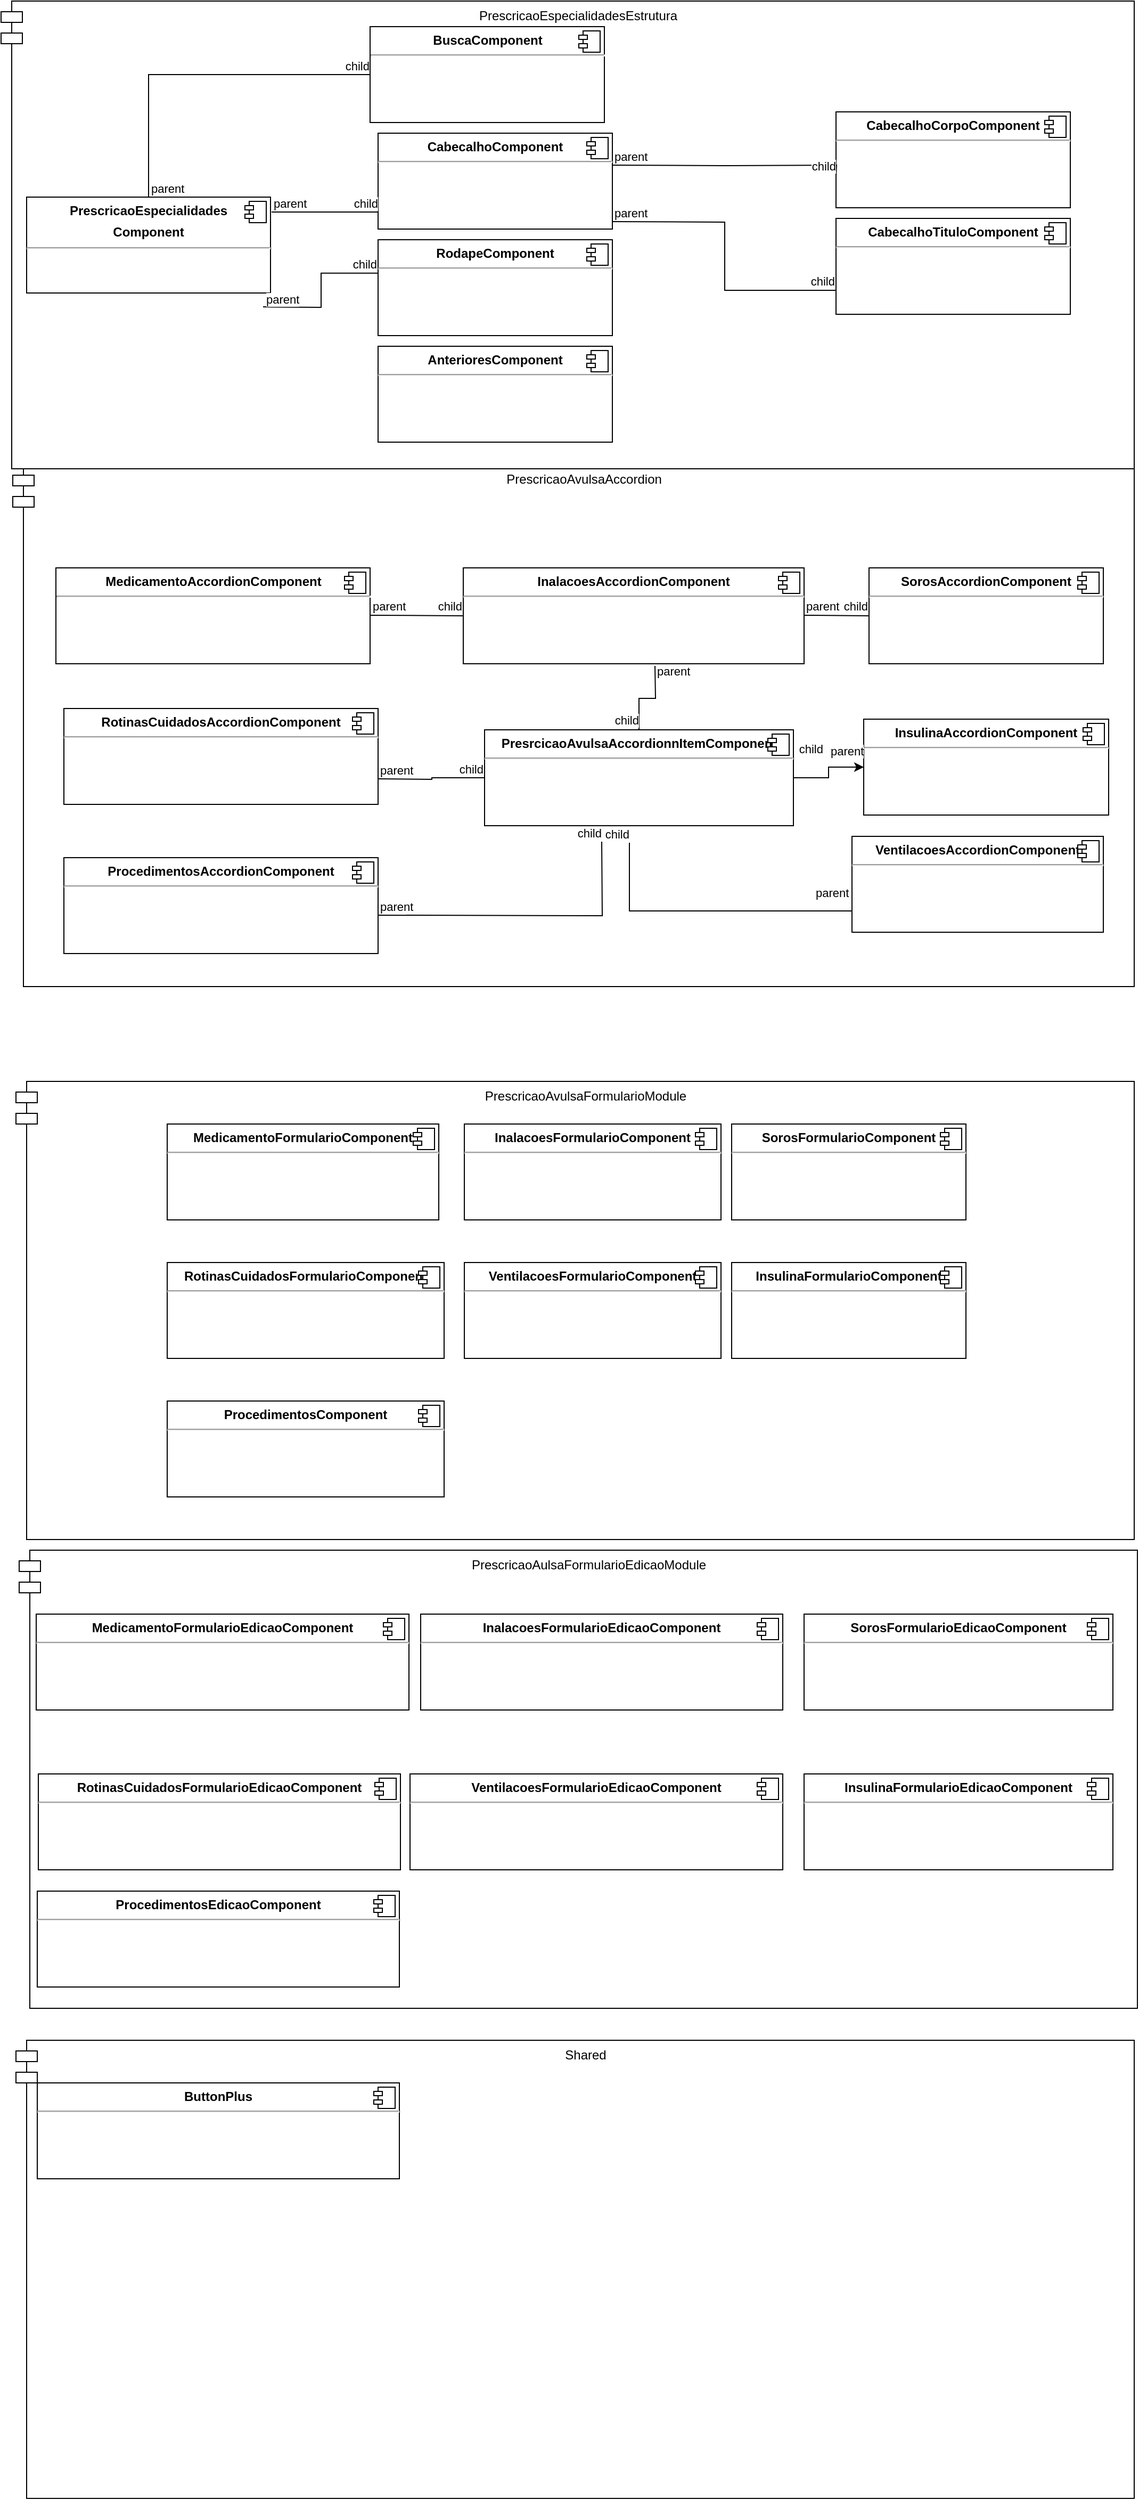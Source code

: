 <mxfile version="20.3.7" type="github">
  <diagram id="qlqrQ8tRjtu1ritACzjV" name="Página-1">
    <mxGraphModel dx="2605" dy="904" grid="1" gridSize="10" guides="1" tooltips="1" connect="1" arrows="1" fold="1" page="1" pageScale="1" pageWidth="827" pageHeight="1169" math="0" shadow="0">
      <root>
        <mxCell id="0" />
        <mxCell id="1" parent="0" />
        <mxCell id="EhoqWdMSPW2L86Gc-47y-85" value="PrescricaoAvulsaAccordion&#xa;" style="shape=module;align=left;spacingLeft=20;align=center;verticalAlign=top;" parent="1" vertex="1">
          <mxGeometry x="-233" y="561" width="1053" height="490" as="geometry" />
        </mxCell>
        <mxCell id="EhoqWdMSPW2L86Gc-47y-18" value="PrescricaoEspecialidadesEstrutura" style="shape=module;align=left;spacingLeft=20;align=center;verticalAlign=top;" parent="1" vertex="1">
          <mxGeometry x="-244" y="126" width="1064" height="439" as="geometry" />
        </mxCell>
        <mxCell id="EhoqWdMSPW2L86Gc-47y-19" value="&lt;p style=&quot;margin:0px;margin-top:6px;text-align:center;&quot;&gt;&lt;b&gt;BuscaComponent&lt;/b&gt;&lt;/p&gt;&lt;hr&gt;&lt;p style=&quot;margin:0px;margin-left:8px;&quot;&gt;&lt;br&gt;&lt;/p&gt;" style="align=left;overflow=fill;html=1;dropTarget=0;" parent="1" vertex="1">
          <mxGeometry x="102.5" y="150" width="220" height="90" as="geometry" />
        </mxCell>
        <mxCell id="EhoqWdMSPW2L86Gc-47y-20" value="" style="shape=component;jettyWidth=8;jettyHeight=4;" parent="EhoqWdMSPW2L86Gc-47y-19" vertex="1">
          <mxGeometry x="1" width="20" height="20" relative="1" as="geometry">
            <mxPoint x="-24" y="4" as="offset" />
          </mxGeometry>
        </mxCell>
        <mxCell id="EhoqWdMSPW2L86Gc-47y-21" value="&lt;p style=&quot;margin:0px;margin-top:6px;text-align:center;&quot;&gt;&lt;b&gt;RodapeComponent&lt;/b&gt;&lt;/p&gt;&lt;hr&gt;&lt;p style=&quot;margin:0px;margin-left:8px;&quot;&gt;&lt;br&gt;&lt;/p&gt;" style="align=left;overflow=fill;html=1;dropTarget=0;" parent="1" vertex="1">
          <mxGeometry x="110" y="350" width="220" height="90" as="geometry" />
        </mxCell>
        <mxCell id="EhoqWdMSPW2L86Gc-47y-22" value="" style="shape=component;jettyWidth=8;jettyHeight=4;" parent="EhoqWdMSPW2L86Gc-47y-21" vertex="1">
          <mxGeometry x="1" width="20" height="20" relative="1" as="geometry">
            <mxPoint x="-24" y="4" as="offset" />
          </mxGeometry>
        </mxCell>
        <mxCell id="EhoqWdMSPW2L86Gc-47y-23" value="&lt;p style=&quot;margin:0px;margin-top:6px;text-align:center;&quot;&gt;&lt;b&gt;CabecalhoComponent&lt;/b&gt;&lt;/p&gt;&lt;hr&gt;&lt;p style=&quot;margin:0px;margin-left:8px;&quot;&gt;&lt;br&gt;&lt;/p&gt;" style="align=left;overflow=fill;html=1;dropTarget=0;" parent="1" vertex="1">
          <mxGeometry x="110" y="250" width="220" height="90" as="geometry" />
        </mxCell>
        <mxCell id="EhoqWdMSPW2L86Gc-47y-24" value="" style="shape=component;jettyWidth=8;jettyHeight=4;" parent="EhoqWdMSPW2L86Gc-47y-23" vertex="1">
          <mxGeometry x="1" width="20" height="20" relative="1" as="geometry">
            <mxPoint x="-24" y="4" as="offset" />
          </mxGeometry>
        </mxCell>
        <mxCell id="EhoqWdMSPW2L86Gc-47y-25" value="&lt;p style=&quot;margin:0px;margin-top:6px;text-align:center;&quot;&gt;&lt;b&gt;CabecalhoTituloComponent&lt;/b&gt;&lt;/p&gt;&lt;hr&gt;&lt;p style=&quot;margin:0px;margin-left:8px;&quot;&gt;&lt;br&gt;&lt;/p&gt;" style="align=left;overflow=fill;html=1;dropTarget=0;" parent="1" vertex="1">
          <mxGeometry x="540" y="330" width="220" height="90" as="geometry" />
        </mxCell>
        <mxCell id="EhoqWdMSPW2L86Gc-47y-26" value="" style="shape=component;jettyWidth=8;jettyHeight=4;" parent="EhoqWdMSPW2L86Gc-47y-25" vertex="1">
          <mxGeometry x="1" width="20" height="20" relative="1" as="geometry">
            <mxPoint x="-24" y="4" as="offset" />
          </mxGeometry>
        </mxCell>
        <mxCell id="EhoqWdMSPW2L86Gc-47y-27" value="&lt;p style=&quot;margin:0px;margin-top:6px;text-align:center;&quot;&gt;&lt;b&gt;CabecalhoCorpoComponent&lt;/b&gt;&lt;/p&gt;&lt;hr&gt;&lt;p style=&quot;margin:0px;margin-left:8px;&quot;&gt;&lt;br&gt;&lt;/p&gt;" style="align=left;overflow=fill;html=1;dropTarget=0;" parent="1" vertex="1">
          <mxGeometry x="540" y="230" width="220" height="90" as="geometry" />
        </mxCell>
        <mxCell id="EhoqWdMSPW2L86Gc-47y-28" value="" style="shape=component;jettyWidth=8;jettyHeight=4;" parent="EhoqWdMSPW2L86Gc-47y-27" vertex="1">
          <mxGeometry x="1" width="20" height="20" relative="1" as="geometry">
            <mxPoint x="-24" y="4" as="offset" />
          </mxGeometry>
        </mxCell>
        <mxCell id="EhoqWdMSPW2L86Gc-47y-69" value="&lt;p style=&quot;margin:0px;margin-top:6px;text-align:center;&quot;&gt;&lt;b&gt;MedicamentoAccordionComponent&lt;/b&gt;&lt;/p&gt;&lt;hr&gt;&lt;p style=&quot;margin:0px;margin-left:8px;&quot;&gt;&lt;br&gt;&lt;/p&gt;" style="align=left;overflow=fill;html=1;dropTarget=0;" parent="1" vertex="1">
          <mxGeometry x="-192.5" y="658" width="295" height="90" as="geometry" />
        </mxCell>
        <mxCell id="EhoqWdMSPW2L86Gc-47y-70" value="" style="shape=component;jettyWidth=8;jettyHeight=4;" parent="EhoqWdMSPW2L86Gc-47y-69" vertex="1">
          <mxGeometry x="1" width="20" height="20" relative="1" as="geometry">
            <mxPoint x="-24" y="4" as="offset" />
          </mxGeometry>
        </mxCell>
        <mxCell id="EhoqWdMSPW2L86Gc-47y-71" value="&lt;p style=&quot;margin:0px;margin-top:6px;text-align:center;&quot;&gt;&lt;b&gt;InalacoesAccordionComponent&lt;/b&gt;&lt;/p&gt;&lt;hr&gt;&lt;p style=&quot;margin:0px;margin-left:8px;&quot;&gt;&lt;br&gt;&lt;/p&gt;" style="align=left;overflow=fill;html=1;dropTarget=0;" parent="1" vertex="1">
          <mxGeometry x="190" y="658" width="320" height="90" as="geometry" />
        </mxCell>
        <mxCell id="EhoqWdMSPW2L86Gc-47y-72" value="" style="shape=component;jettyWidth=8;jettyHeight=4;" parent="EhoqWdMSPW2L86Gc-47y-71" vertex="1">
          <mxGeometry x="1" width="20" height="20" relative="1" as="geometry">
            <mxPoint x="-24" y="4" as="offset" />
          </mxGeometry>
        </mxCell>
        <mxCell id="EhoqWdMSPW2L86Gc-47y-73" value="&lt;p style=&quot;margin:0px;margin-top:6px;text-align:center;&quot;&gt;&lt;b&gt;SorosAccordionComponent&lt;/b&gt;&lt;/p&gt;&lt;hr&gt;&lt;p style=&quot;margin:0px;margin-left:8px;&quot;&gt;&lt;br&gt;&lt;/p&gt;" style="align=left;overflow=fill;html=1;dropTarget=0;" parent="1" vertex="1">
          <mxGeometry x="571" y="658" width="220" height="90" as="geometry" />
        </mxCell>
        <mxCell id="EhoqWdMSPW2L86Gc-47y-74" value="" style="shape=component;jettyWidth=8;jettyHeight=4;" parent="EhoqWdMSPW2L86Gc-47y-73" vertex="1">
          <mxGeometry x="1" width="20" height="20" relative="1" as="geometry">
            <mxPoint x="-24" y="4" as="offset" />
          </mxGeometry>
        </mxCell>
        <mxCell id="EhoqWdMSPW2L86Gc-47y-75" value="&lt;p style=&quot;margin:0px;margin-top:6px;text-align:center;&quot;&gt;&lt;b&gt;RotinasCuidadosAccordionComponent&lt;/b&gt;&lt;/p&gt;&lt;hr&gt;&lt;p style=&quot;margin:0px;margin-left:8px;&quot;&gt;&lt;br&gt;&lt;/p&gt;" style="align=left;overflow=fill;html=1;dropTarget=0;" parent="1" vertex="1">
          <mxGeometry x="-185" y="790" width="295" height="90" as="geometry" />
        </mxCell>
        <mxCell id="EhoqWdMSPW2L86Gc-47y-76" value="" style="shape=component;jettyWidth=8;jettyHeight=4;" parent="EhoqWdMSPW2L86Gc-47y-75" vertex="1">
          <mxGeometry x="1" width="20" height="20" relative="1" as="geometry">
            <mxPoint x="-24" y="4" as="offset" />
          </mxGeometry>
        </mxCell>
        <mxCell id="EhoqWdMSPW2L86Gc-47y-77" value="&lt;p style=&quot;margin:0px;margin-top:6px;text-align:center;&quot;&gt;&lt;b&gt;VentilacoesAccordionComponent&lt;/b&gt;&lt;/p&gt;&lt;hr&gt;&lt;p style=&quot;margin:0px;margin-left:8px;&quot;&gt;&lt;br&gt;&lt;/p&gt;" style="align=left;overflow=fill;html=1;dropTarget=0;" parent="1" vertex="1">
          <mxGeometry x="555" y="910" width="236" height="90" as="geometry" />
        </mxCell>
        <mxCell id="EhoqWdMSPW2L86Gc-47y-78" value="" style="shape=component;jettyWidth=8;jettyHeight=4;" parent="EhoqWdMSPW2L86Gc-47y-77" vertex="1">
          <mxGeometry x="1" width="20" height="20" relative="1" as="geometry">
            <mxPoint x="-24" y="4" as="offset" />
          </mxGeometry>
        </mxCell>
        <mxCell id="EhoqWdMSPW2L86Gc-47y-79" value="&lt;p style=&quot;margin:0px;margin-top:6px;text-align:center;&quot;&gt;&lt;b&gt;InsulinaAccordionComponent&lt;/b&gt;&lt;/p&gt;&lt;hr&gt;&lt;p style=&quot;margin:0px;margin-left:8px;&quot;&gt;&lt;br&gt;&lt;/p&gt;" style="align=left;overflow=fill;html=1;dropTarget=0;" parent="1" vertex="1">
          <mxGeometry x="566" y="800" width="230" height="90" as="geometry" />
        </mxCell>
        <mxCell id="EhoqWdMSPW2L86Gc-47y-80" value="" style="shape=component;jettyWidth=8;jettyHeight=4;" parent="EhoqWdMSPW2L86Gc-47y-79" vertex="1">
          <mxGeometry x="1" width="20" height="20" relative="1" as="geometry">
            <mxPoint x="-24" y="4" as="offset" />
          </mxGeometry>
        </mxCell>
        <mxCell id="EhoqWdMSPW2L86Gc-47y-81" value="&lt;p style=&quot;margin:0px;margin-top:6px;text-align:center;&quot;&gt;&lt;b&gt;ProcedimentosAccordionComponent&lt;/b&gt;&lt;/p&gt;&lt;hr&gt;&lt;p style=&quot;margin:0px;margin-left:8px;&quot;&gt;&lt;br&gt;&lt;/p&gt;" style="align=left;overflow=fill;html=1;dropTarget=0;" parent="1" vertex="1">
          <mxGeometry x="-185" y="930" width="295" height="90" as="geometry" />
        </mxCell>
        <mxCell id="EhoqWdMSPW2L86Gc-47y-82" value="" style="shape=component;jettyWidth=8;jettyHeight=4;" parent="EhoqWdMSPW2L86Gc-47y-81" vertex="1">
          <mxGeometry x="1" width="20" height="20" relative="1" as="geometry">
            <mxPoint x="-24" y="4" as="offset" />
          </mxGeometry>
        </mxCell>
        <mxCell id="EhoqWdMSPW2L86Gc-47y-87" value="PrescricaoAvulsaFormularioModule" style="shape=module;align=left;spacingLeft=20;align=center;verticalAlign=top;" parent="1" vertex="1">
          <mxGeometry x="-230" y="1140" width="1050" height="430" as="geometry" />
        </mxCell>
        <mxCell id="EhoqWdMSPW2L86Gc-47y-102" value="&lt;p style=&quot;margin:0px;margin-top:6px;text-align:center;&quot;&gt;&lt;b&gt;MedicamentoFormularioComponent&lt;/b&gt;&lt;/p&gt;&lt;hr&gt;&lt;p style=&quot;margin:0px;margin-left:8px;&quot;&gt;&lt;br&gt;&lt;/p&gt;" style="align=left;overflow=fill;html=1;dropTarget=0;" parent="1" vertex="1">
          <mxGeometry x="-88" y="1180" width="255" height="90" as="geometry" />
        </mxCell>
        <mxCell id="EhoqWdMSPW2L86Gc-47y-103" value="" style="shape=component;jettyWidth=8;jettyHeight=4;" parent="EhoqWdMSPW2L86Gc-47y-102" vertex="1">
          <mxGeometry x="1" width="20" height="20" relative="1" as="geometry">
            <mxPoint x="-24" y="4" as="offset" />
          </mxGeometry>
        </mxCell>
        <mxCell id="EhoqWdMSPW2L86Gc-47y-104" value="&lt;p style=&quot;margin:0px;margin-top:6px;text-align:center;&quot;&gt;&lt;b&gt;InalacoesFormularioComponent&lt;/b&gt;&lt;/p&gt;&lt;hr&gt;&lt;p style=&quot;margin:0px;margin-left:8px;&quot;&gt;&lt;br&gt;&lt;/p&gt;" style="align=left;overflow=fill;html=1;dropTarget=0;" parent="1" vertex="1">
          <mxGeometry x="191" y="1180" width="241" height="90" as="geometry" />
        </mxCell>
        <mxCell id="EhoqWdMSPW2L86Gc-47y-105" value="" style="shape=component;jettyWidth=8;jettyHeight=4;" parent="EhoqWdMSPW2L86Gc-47y-104" vertex="1">
          <mxGeometry x="1" width="20" height="20" relative="1" as="geometry">
            <mxPoint x="-24" y="4" as="offset" />
          </mxGeometry>
        </mxCell>
        <mxCell id="EhoqWdMSPW2L86Gc-47y-106" value="&lt;p style=&quot;margin:0px;margin-top:6px;text-align:center;&quot;&gt;&lt;b&gt;SorosFormularioComponent&lt;/b&gt;&lt;/p&gt;&lt;hr&gt;&lt;p style=&quot;margin:0px;margin-left:8px;&quot;&gt;&lt;br&gt;&lt;/p&gt;" style="align=left;overflow=fill;html=1;dropTarget=0;" parent="1" vertex="1">
          <mxGeometry x="442" y="1180" width="220" height="90" as="geometry" />
        </mxCell>
        <mxCell id="EhoqWdMSPW2L86Gc-47y-107" value="" style="shape=component;jettyWidth=8;jettyHeight=4;" parent="EhoqWdMSPW2L86Gc-47y-106" vertex="1">
          <mxGeometry x="1" width="20" height="20" relative="1" as="geometry">
            <mxPoint x="-24" y="4" as="offset" />
          </mxGeometry>
        </mxCell>
        <mxCell id="EhoqWdMSPW2L86Gc-47y-108" value="&lt;p style=&quot;margin:0px;margin-top:6px;text-align:center;&quot;&gt;&lt;b&gt;RotinasCuidadosFormularioComponent&lt;/b&gt;&lt;/p&gt;&lt;hr&gt;&lt;p style=&quot;margin:0px;margin-left:8px;&quot;&gt;&lt;br&gt;&lt;/p&gt;" style="align=left;overflow=fill;html=1;dropTarget=0;" parent="1" vertex="1">
          <mxGeometry x="-88" y="1310" width="260" height="90" as="geometry" />
        </mxCell>
        <mxCell id="EhoqWdMSPW2L86Gc-47y-109" value="" style="shape=component;jettyWidth=8;jettyHeight=4;" parent="EhoqWdMSPW2L86Gc-47y-108" vertex="1">
          <mxGeometry x="1" width="20" height="20" relative="1" as="geometry">
            <mxPoint x="-24" y="4" as="offset" />
          </mxGeometry>
        </mxCell>
        <mxCell id="EhoqWdMSPW2L86Gc-47y-110" value="&lt;p style=&quot;margin:0px;margin-top:6px;text-align:center;&quot;&gt;&lt;b&gt;VentilacoesFormularioComponent&lt;/b&gt;&lt;/p&gt;&lt;hr&gt;&lt;p style=&quot;margin:0px;margin-left:8px;&quot;&gt;&lt;br&gt;&lt;/p&gt;" style="align=left;overflow=fill;html=1;dropTarget=0;" parent="1" vertex="1">
          <mxGeometry x="191" y="1310" width="241" height="90" as="geometry" />
        </mxCell>
        <mxCell id="EhoqWdMSPW2L86Gc-47y-111" value="" style="shape=component;jettyWidth=8;jettyHeight=4;" parent="EhoqWdMSPW2L86Gc-47y-110" vertex="1">
          <mxGeometry x="1" width="20" height="20" relative="1" as="geometry">
            <mxPoint x="-24" y="4" as="offset" />
          </mxGeometry>
        </mxCell>
        <mxCell id="EhoqWdMSPW2L86Gc-47y-112" value="&lt;p style=&quot;margin:0px;margin-top:6px;text-align:center;&quot;&gt;&lt;b&gt;InsulinaFormularioComponent&lt;/b&gt;&lt;/p&gt;&lt;hr&gt;&lt;p style=&quot;margin:0px;margin-left:8px;&quot;&gt;&lt;br&gt;&lt;/p&gt;" style="align=left;overflow=fill;html=1;dropTarget=0;" parent="1" vertex="1">
          <mxGeometry x="442" y="1310" width="220" height="90" as="geometry" />
        </mxCell>
        <mxCell id="EhoqWdMSPW2L86Gc-47y-113" value="" style="shape=component;jettyWidth=8;jettyHeight=4;" parent="EhoqWdMSPW2L86Gc-47y-112" vertex="1">
          <mxGeometry x="1" width="20" height="20" relative="1" as="geometry">
            <mxPoint x="-24" y="4" as="offset" />
          </mxGeometry>
        </mxCell>
        <mxCell id="EhoqWdMSPW2L86Gc-47y-114" value="&lt;p style=&quot;margin:0px;margin-top:6px;text-align:center;&quot;&gt;&lt;b&gt;ProcedimentosComponent&lt;/b&gt;&lt;/p&gt;&lt;hr&gt;&lt;p style=&quot;margin:0px;margin-left:8px;&quot;&gt;&lt;br&gt;&lt;/p&gt;" style="align=left;overflow=fill;html=1;dropTarget=0;" parent="1" vertex="1">
          <mxGeometry x="-88" y="1440" width="260" height="90" as="geometry" />
        </mxCell>
        <mxCell id="EhoqWdMSPW2L86Gc-47y-115" value="" style="shape=component;jettyWidth=8;jettyHeight=4;" parent="EhoqWdMSPW2L86Gc-47y-114" vertex="1">
          <mxGeometry x="1" width="20" height="20" relative="1" as="geometry">
            <mxPoint x="-24" y="4" as="offset" />
          </mxGeometry>
        </mxCell>
        <mxCell id="V3_WfEpUrsb-aY7oiaF6-15" value="PrescricaoAulsaFormularioEdicaoModule" style="shape=module;align=left;spacingLeft=20;align=center;verticalAlign=top;" parent="1" vertex="1">
          <mxGeometry x="-227" y="1580" width="1050" height="430" as="geometry" />
        </mxCell>
        <mxCell id="V3_WfEpUrsb-aY7oiaF6-16" value="&lt;p style=&quot;margin:0px;margin-top:6px;text-align:center;&quot;&gt;&lt;b&gt;MedicamentoFormularioEdicaoComponent&lt;/b&gt;&lt;/p&gt;&lt;hr&gt;&lt;p style=&quot;margin:0px;margin-left:8px;&quot;&gt;&lt;br&gt;&lt;/p&gt;" style="align=left;overflow=fill;html=1;dropTarget=0;" parent="1" vertex="1">
          <mxGeometry x="-211" y="1640" width="350" height="90" as="geometry" />
        </mxCell>
        <mxCell id="V3_WfEpUrsb-aY7oiaF6-17" value="" style="shape=component;jettyWidth=8;jettyHeight=4;" parent="V3_WfEpUrsb-aY7oiaF6-16" vertex="1">
          <mxGeometry x="1" width="20" height="20" relative="1" as="geometry">
            <mxPoint x="-24" y="4" as="offset" />
          </mxGeometry>
        </mxCell>
        <mxCell id="V3_WfEpUrsb-aY7oiaF6-18" value="&lt;p style=&quot;margin:0px;margin-top:6px;text-align:center;&quot;&gt;&lt;b&gt;InalacoesFormularioEdicaoComponent&lt;/b&gt;&lt;/p&gt;&lt;hr&gt;&lt;p style=&quot;margin:0px;margin-left:8px;&quot;&gt;&lt;br&gt;&lt;/p&gt;" style="align=left;overflow=fill;html=1;dropTarget=0;" parent="1" vertex="1">
          <mxGeometry x="150" y="1640" width="340" height="90" as="geometry" />
        </mxCell>
        <mxCell id="V3_WfEpUrsb-aY7oiaF6-19" value="" style="shape=component;jettyWidth=8;jettyHeight=4;" parent="V3_WfEpUrsb-aY7oiaF6-18" vertex="1">
          <mxGeometry x="1" width="20" height="20" relative="1" as="geometry">
            <mxPoint x="-24" y="4" as="offset" />
          </mxGeometry>
        </mxCell>
        <mxCell id="V3_WfEpUrsb-aY7oiaF6-20" value="&lt;p style=&quot;margin:0px;margin-top:6px;text-align:center;&quot;&gt;&lt;b&gt;SorosFormularioEdicaoComponent&lt;/b&gt;&lt;/p&gt;&lt;hr&gt;&lt;p style=&quot;margin:0px;margin-left:8px;&quot;&gt;&lt;br&gt;&lt;/p&gt;" style="align=left;overflow=fill;html=1;dropTarget=0;" parent="1" vertex="1">
          <mxGeometry x="510" y="1640" width="290" height="90" as="geometry" />
        </mxCell>
        <mxCell id="V3_WfEpUrsb-aY7oiaF6-21" value="" style="shape=component;jettyWidth=8;jettyHeight=4;" parent="V3_WfEpUrsb-aY7oiaF6-20" vertex="1">
          <mxGeometry x="1" width="20" height="20" relative="1" as="geometry">
            <mxPoint x="-24" y="4" as="offset" />
          </mxGeometry>
        </mxCell>
        <mxCell id="V3_WfEpUrsb-aY7oiaF6-22" value="&lt;p style=&quot;margin:0px;margin-top:6px;text-align:center;&quot;&gt;&lt;b&gt;RotinasCuidadosFormularioEdicaoComponent&lt;/b&gt;&lt;/p&gt;&lt;hr&gt;&lt;p style=&quot;margin:0px;margin-left:8px;&quot;&gt;&lt;br&gt;&lt;/p&gt;" style="align=left;overflow=fill;html=1;dropTarget=0;" parent="1" vertex="1">
          <mxGeometry x="-209" y="1790" width="340" height="90" as="geometry" />
        </mxCell>
        <mxCell id="V3_WfEpUrsb-aY7oiaF6-23" value="" style="shape=component;jettyWidth=8;jettyHeight=4;" parent="V3_WfEpUrsb-aY7oiaF6-22" vertex="1">
          <mxGeometry x="1" width="20" height="20" relative="1" as="geometry">
            <mxPoint x="-24" y="4" as="offset" />
          </mxGeometry>
        </mxCell>
        <mxCell id="V3_WfEpUrsb-aY7oiaF6-24" value="&lt;p style=&quot;margin:0px;margin-top:6px;text-align:center;&quot;&gt;&lt;b&gt;VentilacoesFormularioEdicaoComponent&lt;/b&gt;&lt;/p&gt;&lt;hr&gt;&lt;p style=&quot;margin:0px;margin-left:8px;&quot;&gt;&lt;br&gt;&lt;/p&gt;" style="align=left;overflow=fill;html=1;dropTarget=0;" parent="1" vertex="1">
          <mxGeometry x="140" y="1790" width="350" height="90" as="geometry" />
        </mxCell>
        <mxCell id="V3_WfEpUrsb-aY7oiaF6-25" value="" style="shape=component;jettyWidth=8;jettyHeight=4;" parent="V3_WfEpUrsb-aY7oiaF6-24" vertex="1">
          <mxGeometry x="1" width="20" height="20" relative="1" as="geometry">
            <mxPoint x="-24" y="4" as="offset" />
          </mxGeometry>
        </mxCell>
        <mxCell id="V3_WfEpUrsb-aY7oiaF6-26" value="&lt;p style=&quot;margin:0px;margin-top:6px;text-align:center;&quot;&gt;&lt;b&gt;InsulinaFormularioEdicaoComponent&lt;/b&gt;&lt;/p&gt;&lt;hr&gt;&lt;p style=&quot;margin:0px;margin-left:8px;&quot;&gt;&lt;br&gt;&lt;/p&gt;" style="align=left;overflow=fill;html=1;dropTarget=0;" parent="1" vertex="1">
          <mxGeometry x="510" y="1790" width="290" height="90" as="geometry" />
        </mxCell>
        <mxCell id="V3_WfEpUrsb-aY7oiaF6-27" value="" style="shape=component;jettyWidth=8;jettyHeight=4;" parent="V3_WfEpUrsb-aY7oiaF6-26" vertex="1">
          <mxGeometry x="1" width="20" height="20" relative="1" as="geometry">
            <mxPoint x="-24" y="4" as="offset" />
          </mxGeometry>
        </mxCell>
        <mxCell id="V3_WfEpUrsb-aY7oiaF6-28" value="&lt;p style=&quot;margin:0px;margin-top:6px;text-align:center;&quot;&gt;&lt;b&gt;ProcedimentosEdicaoComponent&lt;/b&gt;&lt;/p&gt;&lt;hr&gt;&lt;p style=&quot;margin:0px;margin-left:8px;&quot;&gt;&lt;br&gt;&lt;/p&gt;" style="align=left;overflow=fill;html=1;dropTarget=0;" parent="1" vertex="1">
          <mxGeometry x="-210" y="1900" width="340" height="90" as="geometry" />
        </mxCell>
        <mxCell id="V3_WfEpUrsb-aY7oiaF6-29" value="" style="shape=component;jettyWidth=8;jettyHeight=4;" parent="V3_WfEpUrsb-aY7oiaF6-28" vertex="1">
          <mxGeometry x="1" width="20" height="20" relative="1" as="geometry">
            <mxPoint x="-24" y="4" as="offset" />
          </mxGeometry>
        </mxCell>
        <mxCell id="V3_WfEpUrsb-aY7oiaF6-31" value="Shared" style="shape=module;align=left;spacingLeft=20;align=center;verticalAlign=top;" parent="1" vertex="1">
          <mxGeometry x="-230" y="2040" width="1050" height="430" as="geometry" />
        </mxCell>
        <mxCell id="V3_WfEpUrsb-aY7oiaF6-32" value="&lt;p style=&quot;margin:0px;margin-top:6px;text-align:center;&quot;&gt;&lt;b&gt;ButtonPlus&lt;/b&gt;&lt;/p&gt;&lt;hr&gt;&lt;p style=&quot;margin:0px;margin-left:8px;&quot;&gt;&lt;br&gt;&lt;/p&gt;" style="align=left;overflow=fill;html=1;dropTarget=0;" parent="1" vertex="1">
          <mxGeometry x="-210" y="2080" width="340" height="90" as="geometry" />
        </mxCell>
        <mxCell id="V3_WfEpUrsb-aY7oiaF6-33" value="" style="shape=component;jettyWidth=8;jettyHeight=4;" parent="V3_WfEpUrsb-aY7oiaF6-32" vertex="1">
          <mxGeometry x="1" width="20" height="20" relative="1" as="geometry">
            <mxPoint x="-24" y="4" as="offset" />
          </mxGeometry>
        </mxCell>
        <mxCell id="2zCt_KZE0P_wFvOy1blA-61" value="" style="edgeStyle=orthogonalEdgeStyle;rounded=0;orthogonalLoop=1;jettySize=auto;html=1;" parent="1" source="V3_WfEpUrsb-aY7oiaF6-34" target="EhoqWdMSPW2L86Gc-47y-79" edge="1">
          <mxGeometry relative="1" as="geometry" />
        </mxCell>
        <mxCell id="V3_WfEpUrsb-aY7oiaF6-34" value="&lt;p style=&quot;margin:0px;margin-top:6px;text-align:center;&quot;&gt;&lt;b&gt;PresrcicaoAvulsaAccordionnItemComponent&lt;/b&gt;&lt;/p&gt;&lt;hr&gt;&lt;p style=&quot;margin:0px;margin-left:8px;&quot;&gt;&lt;br&gt;&lt;/p&gt;" style="align=left;overflow=fill;html=1;dropTarget=0;" parent="1" vertex="1">
          <mxGeometry x="210" y="810" width="290" height="90" as="geometry" />
        </mxCell>
        <mxCell id="V3_WfEpUrsb-aY7oiaF6-35" value="" style="shape=component;jettyWidth=8;jettyHeight=4;" parent="V3_WfEpUrsb-aY7oiaF6-34" vertex="1">
          <mxGeometry x="1" width="20" height="20" relative="1" as="geometry">
            <mxPoint x="-24" y="4" as="offset" />
          </mxGeometry>
        </mxCell>
        <mxCell id="3qLVanbIpuJyAhB_siTX-1" value="" style="endArrow=none;html=1;edgeStyle=orthogonalEdgeStyle;rounded=0;" parent="1" edge="1">
          <mxGeometry relative="1" as="geometry">
            <mxPoint x="330" y="280" as="sourcePoint" />
            <mxPoint x="540" y="290" as="targetPoint" />
          </mxGeometry>
        </mxCell>
        <mxCell id="3qLVanbIpuJyAhB_siTX-2" value="parent" style="edgeLabel;resizable=0;html=1;align=left;verticalAlign=bottom;" parent="3qLVanbIpuJyAhB_siTX-1" connectable="0" vertex="1">
          <mxGeometry x="-1" relative="1" as="geometry" />
        </mxCell>
        <mxCell id="3qLVanbIpuJyAhB_siTX-3" value="child" style="edgeLabel;resizable=0;html=1;align=right;verticalAlign=bottom;" parent="3qLVanbIpuJyAhB_siTX-1" connectable="0" vertex="1">
          <mxGeometry x="1" relative="1" as="geometry" />
        </mxCell>
        <mxCell id="3qLVanbIpuJyAhB_siTX-4" value="" style="endArrow=none;html=1;edgeStyle=orthogonalEdgeStyle;rounded=0;entryX=0;entryY=0.75;entryDx=0;entryDy=0;" parent="1" target="EhoqWdMSPW2L86Gc-47y-25" edge="1">
          <mxGeometry relative="1" as="geometry">
            <mxPoint x="330" y="333" as="sourcePoint" />
            <mxPoint x="490" y="333" as="targetPoint" />
          </mxGeometry>
        </mxCell>
        <mxCell id="3qLVanbIpuJyAhB_siTX-5" value="parent" style="edgeLabel;resizable=0;html=1;align=left;verticalAlign=bottom;" parent="3qLVanbIpuJyAhB_siTX-4" connectable="0" vertex="1">
          <mxGeometry x="-1" relative="1" as="geometry" />
        </mxCell>
        <mxCell id="3qLVanbIpuJyAhB_siTX-6" value="child" style="edgeLabel;resizable=0;html=1;align=right;verticalAlign=bottom;" parent="3qLVanbIpuJyAhB_siTX-4" connectable="0" vertex="1">
          <mxGeometry x="1" relative="1" as="geometry" />
        </mxCell>
        <mxCell id="2zCt_KZE0P_wFvOy1blA-4" value="" style="endArrow=none;html=1;edgeStyle=orthogonalEdgeStyle;rounded=0;" parent="1" edge="1">
          <mxGeometry relative="1" as="geometry">
            <mxPoint x="110" y="984" as="sourcePoint" />
            <mxPoint x="320.0" y="915.0" as="targetPoint" />
          </mxGeometry>
        </mxCell>
        <mxCell id="2zCt_KZE0P_wFvOy1blA-5" value="parent" style="edgeLabel;resizable=0;html=1;align=left;verticalAlign=bottom;" parent="2zCt_KZE0P_wFvOy1blA-4" connectable="0" vertex="1">
          <mxGeometry x="-1" relative="1" as="geometry" />
        </mxCell>
        <mxCell id="2zCt_KZE0P_wFvOy1blA-6" value="child" style="edgeLabel;resizable=0;html=1;align=right;verticalAlign=bottom;" parent="2zCt_KZE0P_wFvOy1blA-4" connectable="0" vertex="1">
          <mxGeometry x="1" relative="1" as="geometry" />
        </mxCell>
        <mxCell id="2zCt_KZE0P_wFvOy1blA-24" value="" style="endArrow=none;html=1;edgeStyle=orthogonalEdgeStyle;rounded=0;" parent="1" edge="1">
          <mxGeometry relative="1" as="geometry">
            <mxPoint x="555" y="971" as="sourcePoint" />
            <mxPoint x="346.0" y="916.0" as="targetPoint" />
            <Array as="points">
              <mxPoint x="555" y="980" />
              <mxPoint x="346" y="980" />
            </Array>
          </mxGeometry>
        </mxCell>
        <mxCell id="2zCt_KZE0P_wFvOy1blA-25" value="parent" style="edgeLabel;resizable=0;html=1;align=left;verticalAlign=bottom;" parent="2zCt_KZE0P_wFvOy1blA-24" connectable="0" vertex="1">
          <mxGeometry x="-1" relative="1" as="geometry">
            <mxPoint x="-36" as="offset" />
          </mxGeometry>
        </mxCell>
        <mxCell id="2zCt_KZE0P_wFvOy1blA-26" value="child" style="edgeLabel;resizable=0;html=1;align=right;verticalAlign=bottom;" parent="2zCt_KZE0P_wFvOy1blA-24" connectable="0" vertex="1">
          <mxGeometry x="1" relative="1" as="geometry" />
        </mxCell>
        <mxCell id="2zCt_KZE0P_wFvOy1blA-48" value="" style="endArrow=none;html=1;edgeStyle=orthogonalEdgeStyle;rounded=0;" parent="1" target="V3_WfEpUrsb-aY7oiaF6-34" edge="1">
          <mxGeometry relative="1" as="geometry">
            <mxPoint x="110" y="856" as="sourcePoint" />
            <mxPoint x="160" y="856" as="targetPoint" />
          </mxGeometry>
        </mxCell>
        <mxCell id="2zCt_KZE0P_wFvOy1blA-49" value="parent" style="edgeLabel;resizable=0;html=1;align=left;verticalAlign=bottom;" parent="2zCt_KZE0P_wFvOy1blA-48" connectable="0" vertex="1">
          <mxGeometry x="-1" relative="1" as="geometry" />
        </mxCell>
        <mxCell id="2zCt_KZE0P_wFvOy1blA-50" value="child" style="edgeLabel;resizable=0;html=1;align=right;verticalAlign=bottom;" parent="2zCt_KZE0P_wFvOy1blA-48" connectable="0" vertex="1">
          <mxGeometry x="1" relative="1" as="geometry" />
        </mxCell>
        <mxCell id="2zCt_KZE0P_wFvOy1blA-51" value="" style="endArrow=none;html=1;edgeStyle=orthogonalEdgeStyle;rounded=0;entryX=0;entryY=0.5;entryDx=0;entryDy=0;" parent="1" target="EhoqWdMSPW2L86Gc-47y-71" edge="1">
          <mxGeometry relative="1" as="geometry">
            <mxPoint x="102.5" y="702.47" as="sourcePoint" />
            <mxPoint x="262.5" y="702.47" as="targetPoint" />
          </mxGeometry>
        </mxCell>
        <mxCell id="2zCt_KZE0P_wFvOy1blA-52" value="parent" style="edgeLabel;resizable=0;html=1;align=left;verticalAlign=bottom;" parent="2zCt_KZE0P_wFvOy1blA-51" connectable="0" vertex="1">
          <mxGeometry x="-1" relative="1" as="geometry" />
        </mxCell>
        <mxCell id="2zCt_KZE0P_wFvOy1blA-53" value="child" style="edgeLabel;resizable=0;html=1;align=right;verticalAlign=bottom;" parent="2zCt_KZE0P_wFvOy1blA-51" connectable="0" vertex="1">
          <mxGeometry x="1" relative="1" as="geometry" />
        </mxCell>
        <mxCell id="2zCt_KZE0P_wFvOy1blA-54" value="" style="endArrow=none;html=1;edgeStyle=orthogonalEdgeStyle;rounded=0;entryX=0;entryY=0.5;entryDx=0;entryDy=0;" parent="1" target="EhoqWdMSPW2L86Gc-47y-73" edge="1">
          <mxGeometry relative="1" as="geometry">
            <mxPoint x="510" y="702.47" as="sourcePoint" />
            <mxPoint x="623" y="702.47" as="targetPoint" />
            <Array as="points" />
          </mxGeometry>
        </mxCell>
        <mxCell id="2zCt_KZE0P_wFvOy1blA-55" value="parent" style="edgeLabel;resizable=0;html=1;align=left;verticalAlign=bottom;" parent="2zCt_KZE0P_wFvOy1blA-54" connectable="0" vertex="1">
          <mxGeometry x="-1" relative="1" as="geometry" />
        </mxCell>
        <mxCell id="2zCt_KZE0P_wFvOy1blA-56" value="child" style="edgeLabel;resizable=0;html=1;align=right;verticalAlign=bottom;" parent="2zCt_KZE0P_wFvOy1blA-54" connectable="0" vertex="1">
          <mxGeometry x="1" relative="1" as="geometry" />
        </mxCell>
        <mxCell id="2zCt_KZE0P_wFvOy1blA-58" value="" style="endArrow=none;html=1;edgeStyle=orthogonalEdgeStyle;rounded=0;" parent="1" source="V3_WfEpUrsb-aY7oiaF6-34" target="EhoqWdMSPW2L86Gc-47y-79" edge="1">
          <mxGeometry relative="1" as="geometry">
            <mxPoint x="498" y="774.03" as="sourcePoint" />
            <mxPoint x="530.0" y="804.03" as="targetPoint" />
          </mxGeometry>
        </mxCell>
        <mxCell id="2zCt_KZE0P_wFvOy1blA-59" value="parent" style="edgeLabel;resizable=0;html=1;align=left;verticalAlign=bottom;" parent="2zCt_KZE0P_wFvOy1blA-58" connectable="0" vertex="1">
          <mxGeometry x="-1" relative="1" as="geometry">
            <mxPoint x="33" y="-17" as="offset" />
          </mxGeometry>
        </mxCell>
        <mxCell id="2zCt_KZE0P_wFvOy1blA-60" value="child" style="edgeLabel;resizable=0;html=1;align=right;verticalAlign=bottom;" parent="2zCt_KZE0P_wFvOy1blA-58" connectable="0" vertex="1">
          <mxGeometry x="1" relative="1" as="geometry">
            <mxPoint x="-38" y="-9" as="offset" />
          </mxGeometry>
        </mxCell>
        <mxCell id="Taa8852InjMAeC0XrrfV-2" value="" style="endArrow=none;html=1;edgeStyle=orthogonalEdgeStyle;rounded=0;" edge="1" parent="1" target="V3_WfEpUrsb-aY7oiaF6-34">
          <mxGeometry relative="1" as="geometry">
            <mxPoint x="370" y="750" as="sourcePoint" />
            <mxPoint x="438" y="789" as="targetPoint" />
          </mxGeometry>
        </mxCell>
        <mxCell id="Taa8852InjMAeC0XrrfV-3" value="parent" style="edgeLabel;resizable=0;html=1;align=left;verticalAlign=bottom;" connectable="0" vertex="1" parent="Taa8852InjMAeC0XrrfV-2">
          <mxGeometry x="-1" relative="1" as="geometry">
            <mxPoint y="13" as="offset" />
          </mxGeometry>
        </mxCell>
        <mxCell id="Taa8852InjMAeC0XrrfV-4" value="child" style="edgeLabel;resizable=0;html=1;align=right;verticalAlign=bottom;" connectable="0" vertex="1" parent="Taa8852InjMAeC0XrrfV-2">
          <mxGeometry x="1" relative="1" as="geometry" />
        </mxCell>
        <mxCell id="Taa8852InjMAeC0XrrfV-6" value="&lt;p style=&quot;margin:0px;margin-top:6px;text-align:center;&quot;&gt;&lt;b&gt;PrescricaoEspecialidades&lt;/b&gt;&lt;/p&gt;&lt;p style=&quot;margin:0px;margin-top:6px;text-align:center;&quot;&gt;&lt;b&gt;Component&lt;/b&gt;&lt;/p&gt;&lt;hr&gt;&lt;p style=&quot;margin:0px;margin-left:8px;&quot;&gt;&lt;br&gt;&lt;/p&gt;" style="align=left;overflow=fill;html=1;dropTarget=0;" vertex="1" parent="1">
          <mxGeometry x="-220" y="310" width="229" height="90" as="geometry" />
        </mxCell>
        <mxCell id="Taa8852InjMAeC0XrrfV-7" value="" style="shape=component;jettyWidth=8;jettyHeight=4;" vertex="1" parent="Taa8852InjMAeC0XrrfV-6">
          <mxGeometry x="1" width="20" height="20" relative="1" as="geometry">
            <mxPoint x="-24" y="4" as="offset" />
          </mxGeometry>
        </mxCell>
        <mxCell id="Taa8852InjMAeC0XrrfV-8" value="" style="endArrow=none;html=1;edgeStyle=orthogonalEdgeStyle;rounded=0;" edge="1" parent="1">
          <mxGeometry relative="1" as="geometry">
            <mxPoint x="10" y="324" as="sourcePoint" />
            <mxPoint x="110" y="324" as="targetPoint" />
          </mxGeometry>
        </mxCell>
        <mxCell id="Taa8852InjMAeC0XrrfV-9" value="parent" style="edgeLabel;resizable=0;html=1;align=left;verticalAlign=bottom;" connectable="0" vertex="1" parent="Taa8852InjMAeC0XrrfV-8">
          <mxGeometry x="-1" relative="1" as="geometry" />
        </mxCell>
        <mxCell id="Taa8852InjMAeC0XrrfV-10" value="child" style="edgeLabel;resizable=0;html=1;align=right;verticalAlign=bottom;" connectable="0" vertex="1" parent="Taa8852InjMAeC0XrrfV-8">
          <mxGeometry x="1" relative="1" as="geometry" />
        </mxCell>
        <mxCell id="Taa8852InjMAeC0XrrfV-11" value="" style="endArrow=none;html=1;edgeStyle=orthogonalEdgeStyle;rounded=0;exitX=0.5;exitY=0;exitDx=0;exitDy=0;entryX=0;entryY=0.5;entryDx=0;entryDy=0;" edge="1" parent="1" source="Taa8852InjMAeC0XrrfV-6" target="EhoqWdMSPW2L86Gc-47y-19">
          <mxGeometry relative="1" as="geometry">
            <mxPoint x="-71" y="298" as="sourcePoint" />
            <mxPoint x="100.88" y="216.14" as="targetPoint" />
          </mxGeometry>
        </mxCell>
        <mxCell id="Taa8852InjMAeC0XrrfV-12" value="parent" style="edgeLabel;resizable=0;html=1;align=left;verticalAlign=bottom;" connectable="0" vertex="1" parent="Taa8852InjMAeC0XrrfV-11">
          <mxGeometry x="-1" relative="1" as="geometry" />
        </mxCell>
        <mxCell id="Taa8852InjMAeC0XrrfV-13" value="child" style="edgeLabel;resizable=0;html=1;align=right;verticalAlign=bottom;" connectable="0" vertex="1" parent="Taa8852InjMAeC0XrrfV-11">
          <mxGeometry x="1" relative="1" as="geometry" />
        </mxCell>
        <mxCell id="Taa8852InjMAeC0XrrfV-14" value="" style="endArrow=none;html=1;edgeStyle=orthogonalEdgeStyle;rounded=0;entryX=-0.002;entryY=0.349;entryDx=0;entryDy=0;entryPerimeter=0;" edge="1" parent="1" target="EhoqWdMSPW2L86Gc-47y-21">
          <mxGeometry relative="1" as="geometry">
            <mxPoint x="2" y="413" as="sourcePoint" />
            <mxPoint x="102" y="413" as="targetPoint" />
          </mxGeometry>
        </mxCell>
        <mxCell id="Taa8852InjMAeC0XrrfV-15" value="parent" style="edgeLabel;resizable=0;html=1;align=left;verticalAlign=bottom;" connectable="0" vertex="1" parent="Taa8852InjMAeC0XrrfV-14">
          <mxGeometry x="-1" relative="1" as="geometry">
            <mxPoint x="1" y="1" as="offset" />
          </mxGeometry>
        </mxCell>
        <mxCell id="Taa8852InjMAeC0XrrfV-16" value="child" style="edgeLabel;resizable=0;html=1;align=right;verticalAlign=bottom;" connectable="0" vertex="1" parent="Taa8852InjMAeC0XrrfV-14">
          <mxGeometry x="1" relative="1" as="geometry" />
        </mxCell>
        <mxCell id="Taa8852InjMAeC0XrrfV-18" value="&lt;p style=&quot;margin:0px;margin-top:6px;text-align:center;&quot;&gt;&lt;b&gt;AnterioresComponent&lt;/b&gt;&lt;/p&gt;&lt;hr&gt;&lt;p style=&quot;margin:0px;margin-left:8px;&quot;&gt;&lt;br&gt;&lt;/p&gt;" style="align=left;overflow=fill;html=1;dropTarget=0;" vertex="1" parent="1">
          <mxGeometry x="110" y="450" width="220" height="90" as="geometry" />
        </mxCell>
        <mxCell id="Taa8852InjMAeC0XrrfV-19" value="" style="shape=component;jettyWidth=8;jettyHeight=4;" vertex="1" parent="Taa8852InjMAeC0XrrfV-18">
          <mxGeometry x="1" width="20" height="20" relative="1" as="geometry">
            <mxPoint x="-24" y="4" as="offset" />
          </mxGeometry>
        </mxCell>
      </root>
    </mxGraphModel>
  </diagram>
</mxfile>
